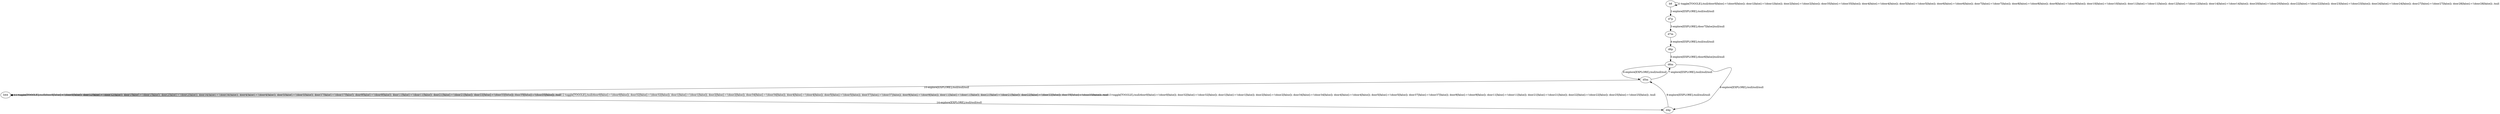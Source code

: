 # Total number of goals covered by this test: 6
# b44 --> b44
# b44 --> d4p
# d5m --> b44
# d6m --> d5m
# d5m --> d6m
# d4p --> d5m

digraph g {
"b8" -> "b8" [label = "1-toggle[TOGGLE];/null/door0[false]:=!(door0[false]); door1[false]:=!(door1[false]); door2[false]:=!(door2[false]); door35[false]:=!(door35[false]); door4[false]:=!(door4[false]); door5[false]:=!(door5[false]); door6[false]:=!(door6[false]); door7[false]:=!(door7[false]); door8[false]:=!(door8[false]); door9[false]:=!(door9[false]); door10[false]:=!(door10[false]); door11[false]:=!(door11[false]); door12[false]:=!(door12[false]); door14[false]:=!(door14[false]); door20[false]:=!(door20[false]); door22[false]:=!(door22[false]); door23[false]:=!(door23[false]); door24[false]:=!(door24[false]); door27[false]:=!(door27[false]); door28[false]:=!(door28[false]); /null"];
"b8" -> "d7p" [label = "2-explore[EXPLORE];/null/null/null"];
"d7p" -> "d7m" [label = "3-explore[EXPLORE];/door7[false]/null/null"];
"d7m" -> "d6p" [label = "4-explore[EXPLORE];/null/null/null"];
"d6p" -> "d6m" [label = "5-explore[EXPLORE];/door6[false]/null/null"];
"d6m" -> "d5m" [label = "6-explore[EXPLORE];/null/null/null"];
"d5m" -> "d6m" [label = "7-explore[EXPLORE];/null/null/null"];
"d6m" -> "d4p" [label = "8-explore[EXPLORE];/null/null/null"];
"d4p" -> "d5m" [label = "9-explore[EXPLORE];/null/null/null"];
"d5m" -> "b44" [label = "10-explore[EXPLORE];/null/null/null"];
"b44" -> "b44" [label = "11-toggle[TOGGLE];/null/door0[false]:=!(door0[false]); door32[false]:=!(door32[false]); door1[false]:=!(door1[false]); door2[false]:=!(door2[false]); door34[false]:=!(door34[false]); door4[false]:=!(door4[false]); door5[false]:=!(door5[false]); door37[false]:=!(door37[false]); door9[false]:=!(door9[false]); door11[false]:=!(door11[false]); door21[false]:=!(door21[false]); door22[false]:=!(door22[false]); door25[false]:=!(door25[false]); /null"];
"b44" -> "b44" [label = "12-toggle[TOGGLE];/null/door0[false]:=!(door0[false]); door32[false]:=!(door32[false]); door1[false]:=!(door1[false]); door2[false]:=!(door2[false]); door34[false]:=!(door34[false]); door4[false]:=!(door4[false]); door5[false]:=!(door5[false]); door37[false]:=!(door37[false]); door9[false]:=!(door9[false]); door11[false]:=!(door11[false]); door21[false]:=!(door21[false]); door22[false]:=!(door22[false]); door25[false]:=!(door25[false]); /null"];
"b44" -> "b44" [label = "13-toggle[TOGGLE];/null/door0[false]:=!(door0[false]); door32[false]:=!(door32[false]); door1[false]:=!(door1[false]); door2[false]:=!(door2[false]); door34[false]:=!(door34[false]); door4[false]:=!(door4[false]); door5[false]:=!(door5[false]); door37[false]:=!(door37[false]); door9[false]:=!(door9[false]); door11[false]:=!(door11[false]); door21[false]:=!(door21[false]); door22[false]:=!(door22[false]); door25[false]:=!(door25[false]); /null"];
"b44" -> "d4p" [label = "14-explore[EXPLORE];/null/null/null"];
}